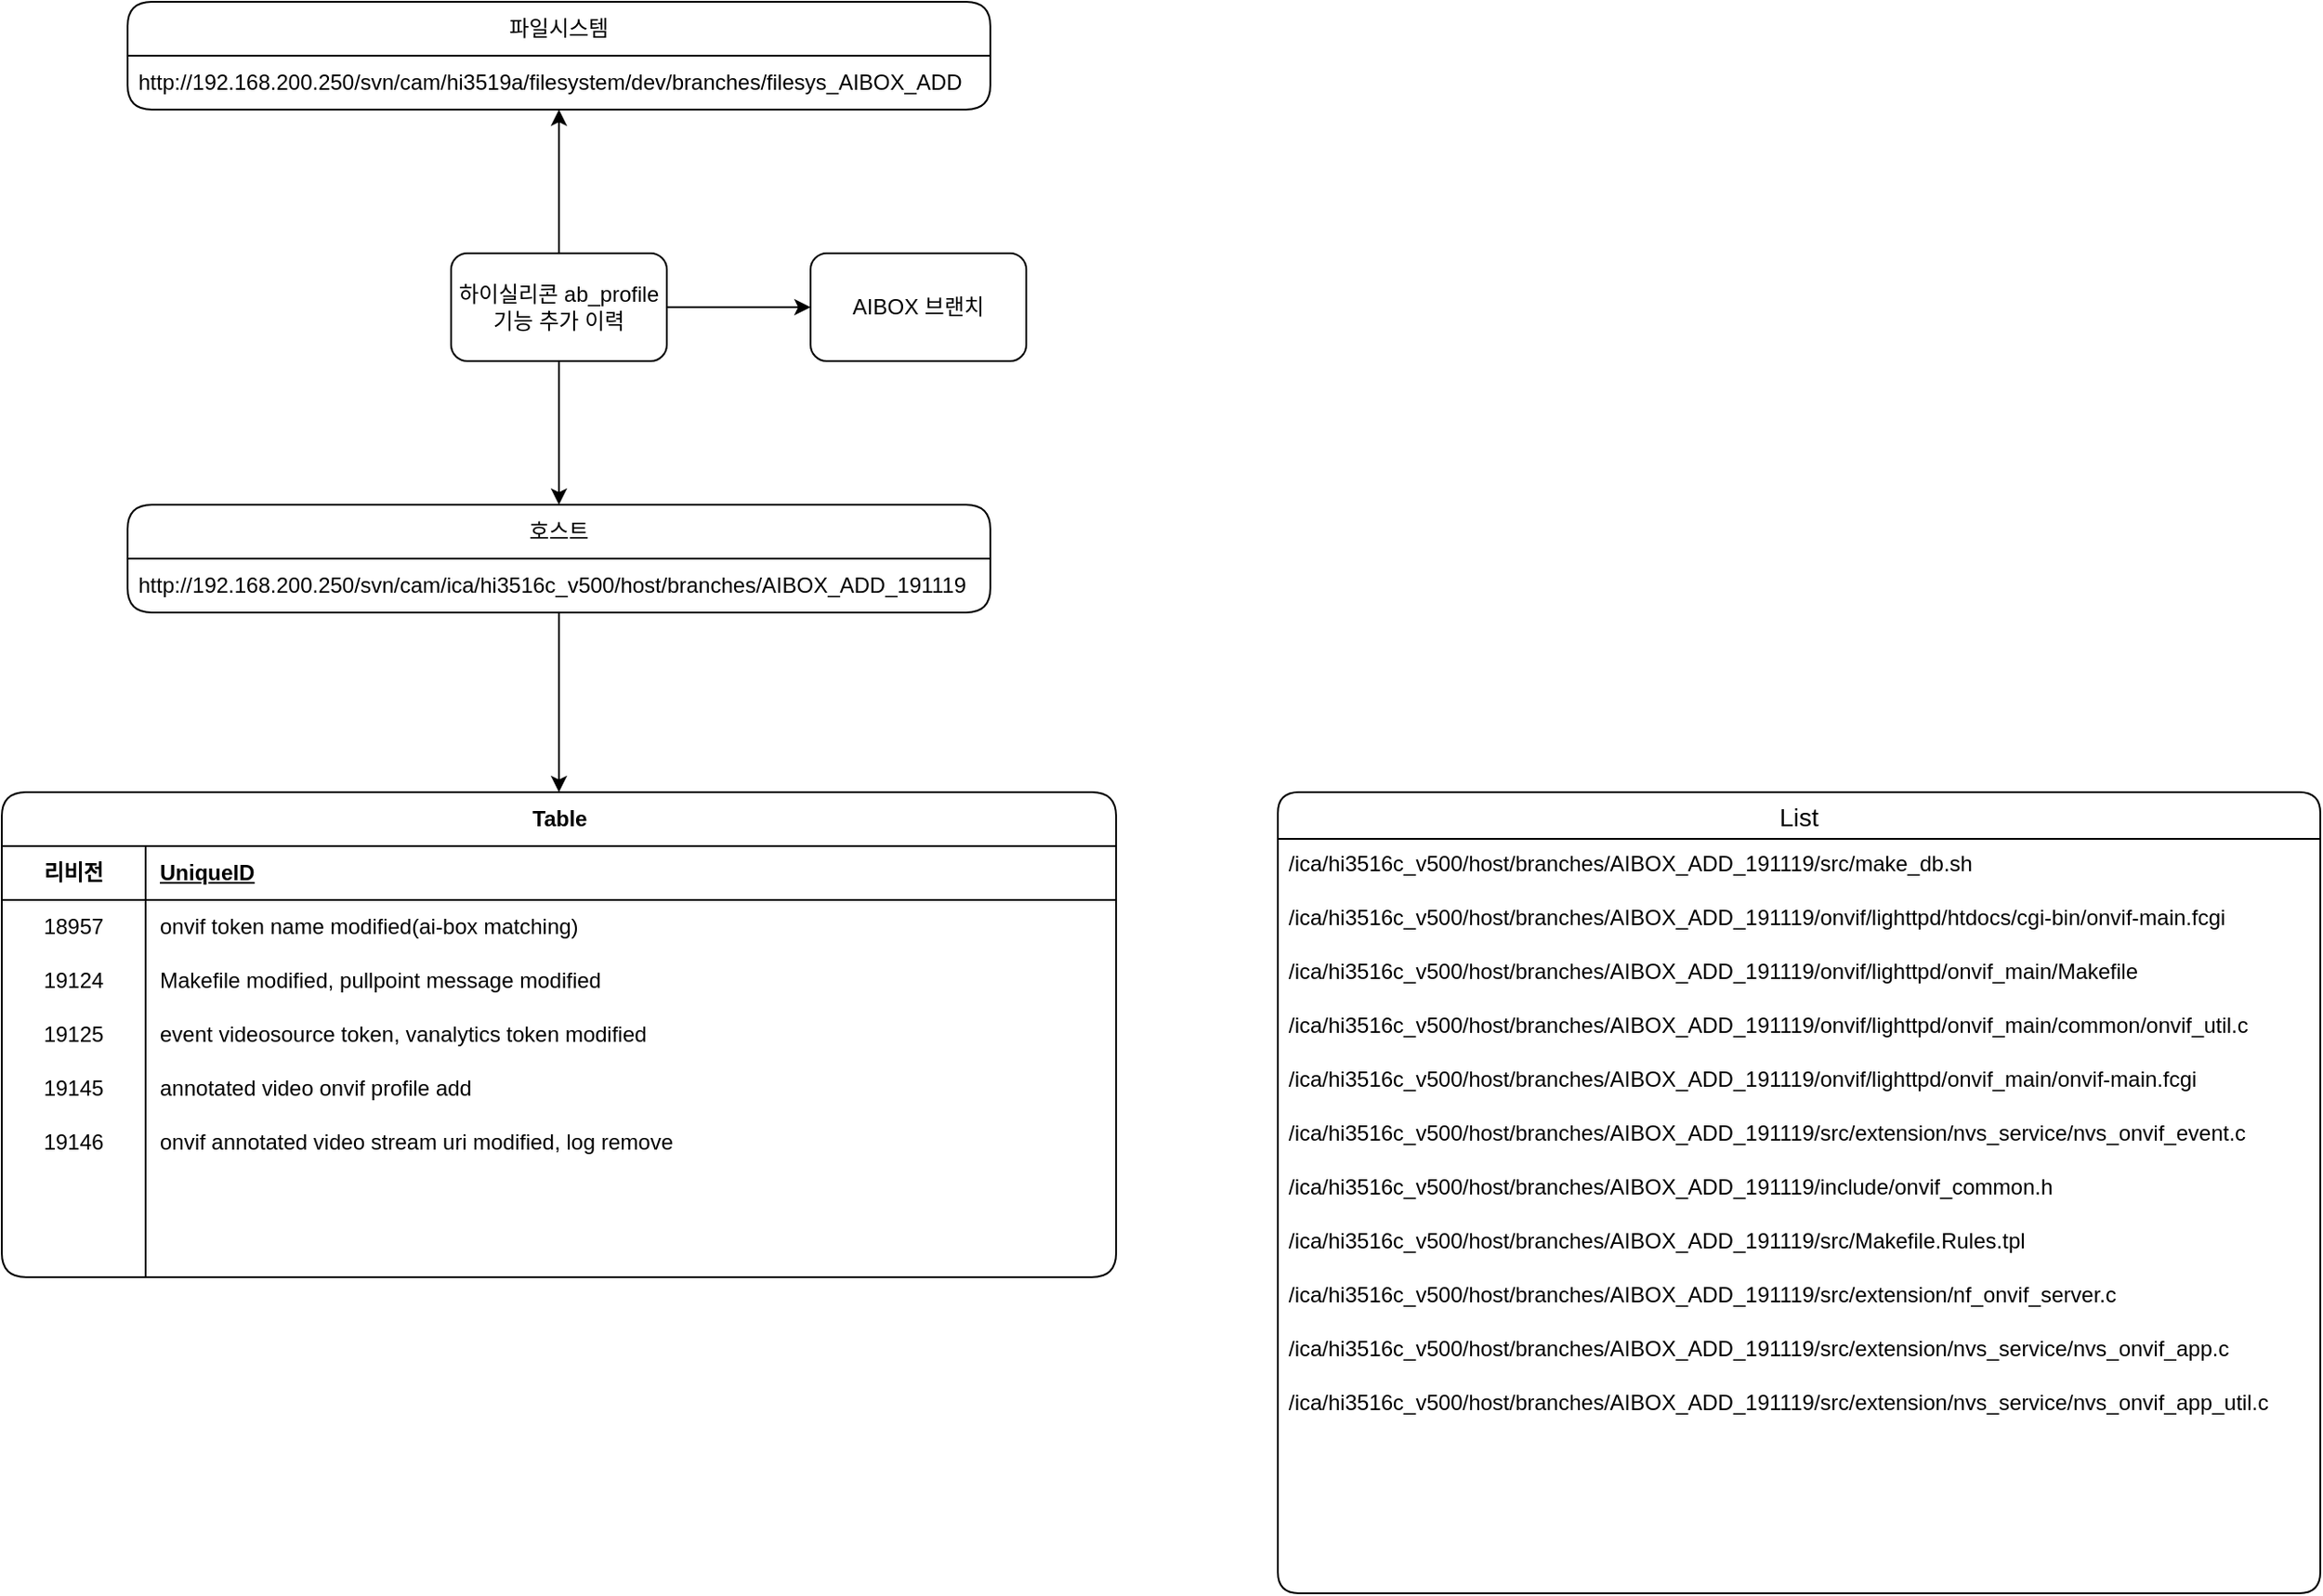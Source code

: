<mxfile version="24.7.7">
  <diagram name="페이지-1" id="zaT9mjab4TdyhVPTaE4Q">
    <mxGraphModel dx="1385" dy="721" grid="1" gridSize="10" guides="1" tooltips="1" connect="1" arrows="1" fold="1" page="1" pageScale="1" pageWidth="3840" pageHeight="2160" math="0" shadow="0">
      <root>
        <mxCell id="0" />
        <mxCell id="1" parent="0" />
        <mxCell id="htz90I4wuEhoN8L2-XS3-3" value="" style="edgeStyle=orthogonalEdgeStyle;rounded=0;orthogonalLoop=1;jettySize=auto;html=1;" edge="1" parent="1" source="htz90I4wuEhoN8L2-XS3-1" target="htz90I4wuEhoN8L2-XS3-2">
          <mxGeometry relative="1" as="geometry" />
        </mxCell>
        <mxCell id="htz90I4wuEhoN8L2-XS3-5" value="" style="edgeStyle=orthogonalEdgeStyle;rounded=0;orthogonalLoop=1;jettySize=auto;html=1;" edge="1" parent="1" source="htz90I4wuEhoN8L2-XS3-1">
          <mxGeometry relative="1" as="geometry">
            <mxPoint x="700" y="280" as="targetPoint" />
          </mxGeometry>
        </mxCell>
        <mxCell id="htz90I4wuEhoN8L2-XS3-7" value="" style="edgeStyle=orthogonalEdgeStyle;rounded=0;orthogonalLoop=1;jettySize=auto;html=1;" edge="1" parent="1" source="htz90I4wuEhoN8L2-XS3-1">
          <mxGeometry relative="1" as="geometry">
            <mxPoint x="700" y="500" as="targetPoint" />
          </mxGeometry>
        </mxCell>
        <mxCell id="htz90I4wuEhoN8L2-XS3-1" value="하이실리콘 ab_profile 기능 추가 이력" style="rounded=1;whiteSpace=wrap;html=1;" vertex="1" parent="1">
          <mxGeometry x="640" y="360" width="120" height="60" as="geometry" />
        </mxCell>
        <mxCell id="htz90I4wuEhoN8L2-XS3-2" value="AIBOX 브랜치" style="whiteSpace=wrap;html=1;rounded=1;" vertex="1" parent="1">
          <mxGeometry x="840" y="360" width="120" height="60" as="geometry" />
        </mxCell>
        <mxCell id="htz90I4wuEhoN8L2-XS3-8" value="파일시스템" style="swimlane;fontStyle=0;childLayout=stackLayout;horizontal=1;startSize=30;horizontalStack=0;resizeParent=1;resizeParentMax=0;resizeLast=0;collapsible=1;marginBottom=0;whiteSpace=wrap;html=1;rounded=1;strokeColor=default;align=center;verticalAlign=middle;fontFamily=Helvetica;fontSize=12;fontColor=default;fillColor=default;" vertex="1" parent="1">
          <mxGeometry x="460" y="220" width="480" height="60" as="geometry">
            <mxRectangle x="630" y="160" width="100" height="30" as="alternateBounds" />
          </mxGeometry>
        </mxCell>
        <mxCell id="htz90I4wuEhoN8L2-XS3-9" value="http://192.168.200.250/svn/cam/hi3519a/filesystem/dev/branches/filesys_AIBOX_ADD" style="text;strokeColor=none;fillColor=none;align=left;verticalAlign=middle;spacingLeft=4;spacingRight=4;overflow=hidden;points=[[0,0.5],[1,0.5]];portConstraint=eastwest;rotatable=0;whiteSpace=wrap;html=1;fontFamily=Helvetica;fontSize=12;fontColor=default;" vertex="1" parent="htz90I4wuEhoN8L2-XS3-8">
          <mxGeometry y="30" width="480" height="30" as="geometry" />
        </mxCell>
        <mxCell id="htz90I4wuEhoN8L2-XS3-21" style="edgeStyle=orthogonalEdgeStyle;rounded=0;orthogonalLoop=1;jettySize=auto;html=1;entryX=0.5;entryY=0;entryDx=0;entryDy=0;fontFamily=Helvetica;fontSize=12;fontColor=default;" edge="1" parent="1" source="htz90I4wuEhoN8L2-XS3-13" target="htz90I4wuEhoN8L2-XS3-22">
          <mxGeometry relative="1" as="geometry">
            <mxPoint x="700" y="610" as="targetPoint" />
          </mxGeometry>
        </mxCell>
        <mxCell id="htz90I4wuEhoN8L2-XS3-13" value="호스트" style="swimlane;fontStyle=0;childLayout=stackLayout;horizontal=1;startSize=30;horizontalStack=0;resizeParent=1;resizeParentMax=0;resizeLast=0;collapsible=1;marginBottom=0;whiteSpace=wrap;html=1;rounded=1;strokeColor=default;align=center;verticalAlign=middle;fontFamily=Helvetica;fontSize=12;fontColor=default;fillColor=default;" vertex="1" parent="1">
          <mxGeometry x="460" y="500" width="480" height="60" as="geometry" />
        </mxCell>
        <mxCell id="htz90I4wuEhoN8L2-XS3-14" value="http://192.168.200.250/svn/cam/ica/hi3516c_v500/host/branches/AIBOX_ADD_191119" style="text;strokeColor=none;fillColor=none;align=left;verticalAlign=middle;spacingLeft=4;spacingRight=4;overflow=hidden;points=[[0,0.5],[1,0.5]];portConstraint=eastwest;rotatable=0;whiteSpace=wrap;html=1;fontFamily=Helvetica;fontSize=12;fontColor=default;" vertex="1" parent="htz90I4wuEhoN8L2-XS3-13">
          <mxGeometry y="30" width="480" height="30" as="geometry" />
        </mxCell>
        <mxCell id="htz90I4wuEhoN8L2-XS3-22" value="Table" style="shape=table;startSize=30;container=1;collapsible=1;childLayout=tableLayout;fixedRows=1;rowLines=0;fontStyle=1;align=center;resizeLast=1;html=1;rounded=1;strokeColor=default;verticalAlign=middle;fontFamily=Helvetica;fontSize=12;fontColor=default;fillColor=default;" vertex="1" parent="1">
          <mxGeometry x="390" y="660" width="620" height="270" as="geometry">
            <mxRectangle width="70" height="30" as="alternateBounds" />
          </mxGeometry>
        </mxCell>
        <mxCell id="htz90I4wuEhoN8L2-XS3-23" value="" style="shape=tableRow;horizontal=0;startSize=0;swimlaneHead=0;swimlaneBody=0;fillColor=none;collapsible=0;dropTarget=0;points=[[0,0.5],[1,0.5]];portConstraint=eastwest;top=0;left=0;right=0;bottom=1;rounded=1;strokeColor=default;align=center;verticalAlign=middle;fontFamily=Helvetica;fontSize=12;fontColor=default;" vertex="1" parent="htz90I4wuEhoN8L2-XS3-22">
          <mxGeometry y="30" width="620" height="30" as="geometry" />
        </mxCell>
        <mxCell id="htz90I4wuEhoN8L2-XS3-24" value="리비전" style="shape=partialRectangle;connectable=0;fillColor=none;top=0;left=0;bottom=0;right=0;fontStyle=1;overflow=hidden;whiteSpace=wrap;html=1;rounded=1;strokeColor=default;align=center;verticalAlign=middle;fontFamily=Helvetica;fontSize=12;fontColor=default;" vertex="1" parent="htz90I4wuEhoN8L2-XS3-23">
          <mxGeometry width="80" height="30" as="geometry">
            <mxRectangle width="80" height="30" as="alternateBounds" />
          </mxGeometry>
        </mxCell>
        <mxCell id="htz90I4wuEhoN8L2-XS3-25" value="UniqueID" style="shape=partialRectangle;connectable=0;fillColor=none;top=0;left=0;bottom=0;right=0;align=left;spacingLeft=6;fontStyle=5;overflow=hidden;whiteSpace=wrap;html=1;rounded=1;strokeColor=default;verticalAlign=middle;fontFamily=Helvetica;fontSize=12;fontColor=default;" vertex="1" parent="htz90I4wuEhoN8L2-XS3-23">
          <mxGeometry x="80" width="540" height="30" as="geometry">
            <mxRectangle width="540" height="30" as="alternateBounds" />
          </mxGeometry>
        </mxCell>
        <mxCell id="htz90I4wuEhoN8L2-XS3-26" value="" style="shape=tableRow;horizontal=0;startSize=0;swimlaneHead=0;swimlaneBody=0;fillColor=none;collapsible=0;dropTarget=0;points=[[0,0.5],[1,0.5]];portConstraint=eastwest;top=0;left=0;right=0;bottom=0;rounded=1;strokeColor=default;align=center;verticalAlign=middle;fontFamily=Helvetica;fontSize=12;fontColor=default;" vertex="1" parent="htz90I4wuEhoN8L2-XS3-22">
          <mxGeometry y="60" width="620" height="30" as="geometry" />
        </mxCell>
        <mxCell id="htz90I4wuEhoN8L2-XS3-27" value="18957" style="shape=partialRectangle;connectable=0;fillColor=none;top=0;left=0;bottom=0;right=0;editable=1;overflow=hidden;whiteSpace=wrap;html=1;rounded=1;strokeColor=default;align=center;verticalAlign=middle;fontFamily=Helvetica;fontSize=12;fontColor=default;" vertex="1" parent="htz90I4wuEhoN8L2-XS3-26">
          <mxGeometry width="80" height="30" as="geometry">
            <mxRectangle width="80" height="30" as="alternateBounds" />
          </mxGeometry>
        </mxCell>
        <mxCell id="htz90I4wuEhoN8L2-XS3-28" value="onvif token name modified(ai-box matching)" style="shape=partialRectangle;connectable=0;fillColor=none;top=0;left=0;bottom=0;right=0;align=left;spacingLeft=6;overflow=hidden;whiteSpace=wrap;html=1;rounded=1;strokeColor=default;verticalAlign=middle;fontFamily=Helvetica;fontSize=12;fontColor=default;" vertex="1" parent="htz90I4wuEhoN8L2-XS3-26">
          <mxGeometry x="80" width="540" height="30" as="geometry">
            <mxRectangle width="540" height="30" as="alternateBounds" />
          </mxGeometry>
        </mxCell>
        <mxCell id="htz90I4wuEhoN8L2-XS3-29" value="" style="shape=tableRow;horizontal=0;startSize=0;swimlaneHead=0;swimlaneBody=0;fillColor=none;collapsible=0;dropTarget=0;points=[[0,0.5],[1,0.5]];portConstraint=eastwest;top=0;left=0;right=0;bottom=0;rounded=1;strokeColor=default;align=center;verticalAlign=middle;fontFamily=Helvetica;fontSize=12;fontColor=default;" vertex="1" parent="htz90I4wuEhoN8L2-XS3-22">
          <mxGeometry y="90" width="620" height="30" as="geometry" />
        </mxCell>
        <mxCell id="htz90I4wuEhoN8L2-XS3-30" value="19124" style="shape=partialRectangle;connectable=0;fillColor=none;top=0;left=0;bottom=0;right=0;editable=1;overflow=hidden;whiteSpace=wrap;html=1;rounded=1;strokeColor=default;align=center;verticalAlign=middle;fontFamily=Helvetica;fontSize=12;fontColor=default;" vertex="1" parent="htz90I4wuEhoN8L2-XS3-29">
          <mxGeometry width="80" height="30" as="geometry">
            <mxRectangle width="80" height="30" as="alternateBounds" />
          </mxGeometry>
        </mxCell>
        <mxCell id="htz90I4wuEhoN8L2-XS3-31" value="Makefile modified, pullpoint message modified" style="shape=partialRectangle;connectable=0;fillColor=none;top=0;left=0;bottom=0;right=0;align=left;spacingLeft=6;overflow=hidden;whiteSpace=wrap;html=1;rounded=1;strokeColor=default;verticalAlign=middle;fontFamily=Helvetica;fontSize=12;fontColor=default;" vertex="1" parent="htz90I4wuEhoN8L2-XS3-29">
          <mxGeometry x="80" width="540" height="30" as="geometry">
            <mxRectangle width="540" height="30" as="alternateBounds" />
          </mxGeometry>
        </mxCell>
        <mxCell id="htz90I4wuEhoN8L2-XS3-32" value="" style="shape=tableRow;horizontal=0;startSize=0;swimlaneHead=0;swimlaneBody=0;fillColor=none;collapsible=0;dropTarget=0;points=[[0,0.5],[1,0.5]];portConstraint=eastwest;top=0;left=0;right=0;bottom=0;rounded=1;strokeColor=default;align=center;verticalAlign=middle;fontFamily=Helvetica;fontSize=12;fontColor=default;" vertex="1" parent="htz90I4wuEhoN8L2-XS3-22">
          <mxGeometry y="120" width="620" height="30" as="geometry" />
        </mxCell>
        <mxCell id="htz90I4wuEhoN8L2-XS3-33" value="19125" style="shape=partialRectangle;connectable=0;fillColor=none;top=0;left=0;bottom=0;right=0;editable=1;overflow=hidden;whiteSpace=wrap;html=1;rounded=1;strokeColor=default;align=center;verticalAlign=middle;fontFamily=Helvetica;fontSize=12;fontColor=default;" vertex="1" parent="htz90I4wuEhoN8L2-XS3-32">
          <mxGeometry width="80" height="30" as="geometry">
            <mxRectangle width="80" height="30" as="alternateBounds" />
          </mxGeometry>
        </mxCell>
        <mxCell id="htz90I4wuEhoN8L2-XS3-34" value="event videosource token, vanalytics token modified" style="shape=partialRectangle;connectable=0;fillColor=none;top=0;left=0;bottom=0;right=0;align=left;spacingLeft=6;overflow=hidden;whiteSpace=wrap;html=1;rounded=1;strokeColor=default;verticalAlign=middle;fontFamily=Helvetica;fontSize=12;fontColor=default;" vertex="1" parent="htz90I4wuEhoN8L2-XS3-32">
          <mxGeometry x="80" width="540" height="30" as="geometry">
            <mxRectangle width="540" height="30" as="alternateBounds" />
          </mxGeometry>
        </mxCell>
        <mxCell id="htz90I4wuEhoN8L2-XS3-38" style="shape=tableRow;horizontal=0;startSize=0;swimlaneHead=0;swimlaneBody=0;fillColor=none;collapsible=0;dropTarget=0;points=[[0,0.5],[1,0.5]];portConstraint=eastwest;top=0;left=0;right=0;bottom=0;rounded=1;strokeColor=default;align=center;verticalAlign=middle;fontFamily=Helvetica;fontSize=12;fontColor=default;" vertex="1" parent="htz90I4wuEhoN8L2-XS3-22">
          <mxGeometry y="150" width="620" height="30" as="geometry" />
        </mxCell>
        <mxCell id="htz90I4wuEhoN8L2-XS3-39" value="19145" style="shape=partialRectangle;connectable=0;fillColor=none;top=0;left=0;bottom=0;right=0;editable=1;overflow=hidden;whiteSpace=wrap;html=1;rounded=1;strokeColor=default;align=center;verticalAlign=middle;fontFamily=Helvetica;fontSize=12;fontColor=default;" vertex="1" parent="htz90I4wuEhoN8L2-XS3-38">
          <mxGeometry width="80" height="30" as="geometry">
            <mxRectangle width="80" height="30" as="alternateBounds" />
          </mxGeometry>
        </mxCell>
        <mxCell id="htz90I4wuEhoN8L2-XS3-40" value="annotated video onvif profile add" style="shape=partialRectangle;connectable=0;fillColor=none;top=0;left=0;bottom=0;right=0;align=left;spacingLeft=6;overflow=hidden;whiteSpace=wrap;html=1;rounded=1;strokeColor=default;verticalAlign=middle;fontFamily=Helvetica;fontSize=12;fontColor=default;" vertex="1" parent="htz90I4wuEhoN8L2-XS3-38">
          <mxGeometry x="80" width="540" height="30" as="geometry">
            <mxRectangle width="540" height="30" as="alternateBounds" />
          </mxGeometry>
        </mxCell>
        <mxCell id="htz90I4wuEhoN8L2-XS3-68" style="shape=tableRow;horizontal=0;startSize=0;swimlaneHead=0;swimlaneBody=0;fillColor=none;collapsible=0;dropTarget=0;points=[[0,0.5],[1,0.5]];portConstraint=eastwest;top=0;left=0;right=0;bottom=0;rounded=1;strokeColor=default;align=center;verticalAlign=middle;fontFamily=Helvetica;fontSize=12;fontColor=default;" vertex="1" parent="htz90I4wuEhoN8L2-XS3-22">
          <mxGeometry y="180" width="620" height="30" as="geometry" />
        </mxCell>
        <mxCell id="htz90I4wuEhoN8L2-XS3-69" value="19146" style="shape=partialRectangle;connectable=0;fillColor=none;top=0;left=0;bottom=0;right=0;editable=1;overflow=hidden;whiteSpace=wrap;html=1;rounded=1;strokeColor=default;align=center;verticalAlign=middle;fontFamily=Helvetica;fontSize=12;fontColor=default;" vertex="1" parent="htz90I4wuEhoN8L2-XS3-68">
          <mxGeometry width="80" height="30" as="geometry">
            <mxRectangle width="80" height="30" as="alternateBounds" />
          </mxGeometry>
        </mxCell>
        <mxCell id="htz90I4wuEhoN8L2-XS3-70" value="onvif annotated video stream uri modified, log remove" style="shape=partialRectangle;connectable=0;fillColor=none;top=0;left=0;bottom=0;right=0;align=left;spacingLeft=6;overflow=hidden;whiteSpace=wrap;html=1;rounded=1;strokeColor=default;verticalAlign=middle;fontFamily=Helvetica;fontSize=12;fontColor=default;" vertex="1" parent="htz90I4wuEhoN8L2-XS3-68">
          <mxGeometry x="80" width="540" height="30" as="geometry">
            <mxRectangle width="540" height="30" as="alternateBounds" />
          </mxGeometry>
        </mxCell>
        <mxCell id="htz90I4wuEhoN8L2-XS3-65" style="shape=tableRow;horizontal=0;startSize=0;swimlaneHead=0;swimlaneBody=0;fillColor=none;collapsible=0;dropTarget=0;points=[[0,0.5],[1,0.5]];portConstraint=eastwest;top=0;left=0;right=0;bottom=0;rounded=1;strokeColor=default;align=center;verticalAlign=middle;fontFamily=Helvetica;fontSize=12;fontColor=default;" vertex="1" parent="htz90I4wuEhoN8L2-XS3-22">
          <mxGeometry y="210" width="620" height="30" as="geometry" />
        </mxCell>
        <mxCell id="htz90I4wuEhoN8L2-XS3-66" style="shape=partialRectangle;connectable=0;fillColor=none;top=0;left=0;bottom=0;right=0;editable=1;overflow=hidden;whiteSpace=wrap;html=1;rounded=1;strokeColor=default;align=center;verticalAlign=middle;fontFamily=Helvetica;fontSize=12;fontColor=default;" vertex="1" parent="htz90I4wuEhoN8L2-XS3-65">
          <mxGeometry width="80" height="30" as="geometry">
            <mxRectangle width="80" height="30" as="alternateBounds" />
          </mxGeometry>
        </mxCell>
        <mxCell id="htz90I4wuEhoN8L2-XS3-67" style="shape=partialRectangle;connectable=0;fillColor=none;top=0;left=0;bottom=0;right=0;align=left;spacingLeft=6;overflow=hidden;whiteSpace=wrap;html=1;rounded=1;strokeColor=default;verticalAlign=middle;fontFamily=Helvetica;fontSize=12;fontColor=default;" vertex="1" parent="htz90I4wuEhoN8L2-XS3-65">
          <mxGeometry x="80" width="540" height="30" as="geometry">
            <mxRectangle width="540" height="30" as="alternateBounds" />
          </mxGeometry>
        </mxCell>
        <mxCell id="htz90I4wuEhoN8L2-XS3-62" style="shape=tableRow;horizontal=0;startSize=0;swimlaneHead=0;swimlaneBody=0;fillColor=none;collapsible=0;dropTarget=0;points=[[0,0.5],[1,0.5]];portConstraint=eastwest;top=0;left=0;right=0;bottom=0;rounded=1;strokeColor=default;align=center;verticalAlign=middle;fontFamily=Helvetica;fontSize=12;fontColor=default;" vertex="1" parent="htz90I4wuEhoN8L2-XS3-22">
          <mxGeometry y="240" width="620" height="30" as="geometry" />
        </mxCell>
        <mxCell id="htz90I4wuEhoN8L2-XS3-63" style="shape=partialRectangle;connectable=0;fillColor=none;top=0;left=0;bottom=0;right=0;editable=1;overflow=hidden;whiteSpace=wrap;html=1;rounded=1;strokeColor=default;align=center;verticalAlign=middle;fontFamily=Helvetica;fontSize=12;fontColor=default;" vertex="1" parent="htz90I4wuEhoN8L2-XS3-62">
          <mxGeometry width="80" height="30" as="geometry">
            <mxRectangle width="80" height="30" as="alternateBounds" />
          </mxGeometry>
        </mxCell>
        <mxCell id="htz90I4wuEhoN8L2-XS3-64" style="shape=partialRectangle;connectable=0;fillColor=none;top=0;left=0;bottom=0;right=0;align=left;spacingLeft=6;overflow=hidden;whiteSpace=wrap;html=1;rounded=1;strokeColor=default;verticalAlign=middle;fontFamily=Helvetica;fontSize=12;fontColor=default;" vertex="1" parent="htz90I4wuEhoN8L2-XS3-62">
          <mxGeometry x="80" width="540" height="30" as="geometry">
            <mxRectangle width="540" height="30" as="alternateBounds" />
          </mxGeometry>
        </mxCell>
        <mxCell id="htz90I4wuEhoN8L2-XS3-46" value="List" style="swimlane;fontStyle=0;childLayout=stackLayout;horizontal=1;startSize=26;horizontalStack=0;resizeParent=1;resizeParentMax=0;resizeLast=0;collapsible=1;marginBottom=0;align=center;fontSize=14;rounded=1;strokeColor=default;verticalAlign=middle;fontFamily=Helvetica;fontColor=default;fillColor=default;" vertex="1" parent="1">
          <mxGeometry x="1100" y="660" width="580" height="446" as="geometry" />
        </mxCell>
        <mxCell id="htz90I4wuEhoN8L2-XS3-47" value="/ica/hi3516c_v500/host/branches/AIBOX_ADD_191119/src/make_db.sh" style="text;strokeColor=none;fillColor=none;spacingLeft=4;spacingRight=4;overflow=hidden;rotatable=0;points=[[0,0.5],[1,0.5]];portConstraint=eastwest;fontSize=12;whiteSpace=wrap;html=1;fontFamily=Helvetica;fontColor=default;" vertex="1" parent="htz90I4wuEhoN8L2-XS3-46">
          <mxGeometry y="26" width="580" height="30" as="geometry" />
        </mxCell>
        <mxCell id="htz90I4wuEhoN8L2-XS3-48" value="/ica/hi3516c_v500/host/branches/AIBOX_ADD_191119/onvif/lighttpd/htdocs/cgi-bin/onvif-main.fcgi" style="text;strokeColor=none;fillColor=none;spacingLeft=4;spacingRight=4;overflow=hidden;rotatable=0;points=[[0,0.5],[1,0.5]];portConstraint=eastwest;fontSize=12;whiteSpace=wrap;html=1;fontFamily=Helvetica;fontColor=default;" vertex="1" parent="htz90I4wuEhoN8L2-XS3-46">
          <mxGeometry y="56" width="580" height="30" as="geometry" />
        </mxCell>
        <mxCell id="htz90I4wuEhoN8L2-XS3-49" value="/ica/hi3516c_v500/host/branches/AIBOX_ADD_191119/onvif/lighttpd/onvif_main/Makefile" style="text;strokeColor=none;fillColor=none;spacingLeft=4;spacingRight=4;overflow=hidden;rotatable=0;points=[[0,0.5],[1,0.5]];portConstraint=eastwest;fontSize=12;whiteSpace=wrap;html=1;fontFamily=Helvetica;fontColor=default;" vertex="1" parent="htz90I4wuEhoN8L2-XS3-46">
          <mxGeometry y="86" width="580" height="30" as="geometry" />
        </mxCell>
        <mxCell id="htz90I4wuEhoN8L2-XS3-55" value="/ica/hi3516c_v500/host/branches/AIBOX_ADD_191119/onvif/lighttpd/onvif_main/common/onvif_util.c" style="text;strokeColor=none;fillColor=none;spacingLeft=4;spacingRight=4;overflow=hidden;rotatable=0;points=[[0,0.5],[1,0.5]];portConstraint=eastwest;fontSize=12;whiteSpace=wrap;html=1;fontFamily=Helvetica;fontColor=default;" vertex="1" parent="htz90I4wuEhoN8L2-XS3-46">
          <mxGeometry y="116" width="580" height="30" as="geometry" />
        </mxCell>
        <UserObject label="/ica/hi3516c_v500/host/branches/AIBOX_ADD_191119/onvif/lighttpd/onvif_main/onvif-main.fcgi" link="/ica/hi3516c_v500/host/branches/AIBOX_ADD_191119/onvif/lighttpd/onvif_main/onvif-main.fcgi" id="htz90I4wuEhoN8L2-XS3-54">
          <mxCell style="text;strokeColor=none;fillColor=none;spacingLeft=4;spacingRight=4;overflow=hidden;rotatable=0;points=[[0,0.5],[1,0.5]];portConstraint=eastwest;fontSize=12;whiteSpace=wrap;html=1;fontFamily=Helvetica;fontColor=default;" vertex="1" parent="htz90I4wuEhoN8L2-XS3-46">
            <mxGeometry y="146" width="580" height="30" as="geometry" />
          </mxCell>
        </UserObject>
        <mxCell id="htz90I4wuEhoN8L2-XS3-53" value="/ica/hi3516c_v500/host/branches/AIBOX_ADD_191119/src/extension/nvs_service/nvs_onvif_event.c" style="text;strokeColor=none;fillColor=none;spacingLeft=4;spacingRight=4;overflow=hidden;rotatable=0;points=[[0,0.5],[1,0.5]];portConstraint=eastwest;fontSize=12;whiteSpace=wrap;html=1;fontFamily=Helvetica;fontColor=default;" vertex="1" parent="htz90I4wuEhoN8L2-XS3-46">
          <mxGeometry y="176" width="580" height="30" as="geometry" />
        </mxCell>
        <mxCell id="htz90I4wuEhoN8L2-XS3-52" value="/ica/hi3516c_v500/host/branches/AIBOX_ADD_191119/include/onvif_common.h" style="text;strokeColor=none;fillColor=none;spacingLeft=4;spacingRight=4;overflow=hidden;rotatable=0;points=[[0,0.5],[1,0.5]];portConstraint=eastwest;fontSize=12;whiteSpace=wrap;html=1;fontFamily=Helvetica;fontColor=default;" vertex="1" parent="htz90I4wuEhoN8L2-XS3-46">
          <mxGeometry y="206" width="580" height="30" as="geometry" />
        </mxCell>
        <UserObject label="/ica/hi3516c_v500/host/branches/AIBOX_ADD_191119/src/Makefile.Rules.tpl" link="/ica/hi3516c_v500/host/branches/AIBOX_ADD_191119/src/Makefile.Rules.tpl" id="htz90I4wuEhoN8L2-XS3-51">
          <mxCell style="text;strokeColor=none;fillColor=none;spacingLeft=4;spacingRight=4;overflow=hidden;rotatable=0;points=[[0,0.5],[1,0.5]];portConstraint=eastwest;fontSize=12;whiteSpace=wrap;html=1;fontFamily=Helvetica;fontColor=default;" vertex="1" parent="htz90I4wuEhoN8L2-XS3-46">
            <mxGeometry y="236" width="580" height="30" as="geometry" />
          </mxCell>
        </UserObject>
        <mxCell id="htz90I4wuEhoN8L2-XS3-61" value="/ica/hi3516c_v500/host/branches/AIBOX_ADD_191119/src/extension/nf_onvif_server.c" style="text;strokeColor=none;fillColor=none;spacingLeft=4;spacingRight=4;overflow=hidden;rotatable=0;points=[[0,0.5],[1,0.5]];portConstraint=eastwest;fontSize=12;whiteSpace=wrap;html=1;fontFamily=Helvetica;fontColor=default;" vertex="1" parent="htz90I4wuEhoN8L2-XS3-46">
          <mxGeometry y="266" width="580" height="30" as="geometry" />
        </mxCell>
        <mxCell id="htz90I4wuEhoN8L2-XS3-60" value="/ica/hi3516c_v500/host/branches/AIBOX_ADD_191119/src/extension/nvs_service/nvs_onvif_app.c" style="text;strokeColor=none;fillColor=none;spacingLeft=4;spacingRight=4;overflow=hidden;rotatable=0;points=[[0,0.5],[1,0.5]];portConstraint=eastwest;fontSize=12;whiteSpace=wrap;html=1;fontFamily=Helvetica;fontColor=default;" vertex="1" parent="htz90I4wuEhoN8L2-XS3-46">
          <mxGeometry y="296" width="580" height="30" as="geometry" />
        </mxCell>
        <mxCell id="htz90I4wuEhoN8L2-XS3-59" value="/ica/hi3516c_v500/host/branches/AIBOX_ADD_191119/src/extension/nvs_service/nvs_onvif_app_util.c" style="text;strokeColor=none;fillColor=none;spacingLeft=4;spacingRight=4;overflow=hidden;rotatable=0;points=[[0,0.5],[1,0.5]];portConstraint=eastwest;fontSize=12;whiteSpace=wrap;html=1;fontFamily=Helvetica;fontColor=default;" vertex="1" parent="htz90I4wuEhoN8L2-XS3-46">
          <mxGeometry y="326" width="580" height="30" as="geometry" />
        </mxCell>
        <mxCell id="htz90I4wuEhoN8L2-XS3-58" style="text;strokeColor=none;fillColor=none;spacingLeft=4;spacingRight=4;overflow=hidden;rotatable=0;points=[[0,0.5],[1,0.5]];portConstraint=eastwest;fontSize=12;whiteSpace=wrap;html=1;fontFamily=Helvetica;fontColor=default;" vertex="1" parent="htz90I4wuEhoN8L2-XS3-46">
          <mxGeometry y="356" width="580" height="30" as="geometry" />
        </mxCell>
        <mxCell id="htz90I4wuEhoN8L2-XS3-57" style="text;strokeColor=none;fillColor=none;spacingLeft=4;spacingRight=4;overflow=hidden;rotatable=0;points=[[0,0.5],[1,0.5]];portConstraint=eastwest;fontSize=12;whiteSpace=wrap;html=1;fontFamily=Helvetica;fontColor=default;" vertex="1" parent="htz90I4wuEhoN8L2-XS3-46">
          <mxGeometry y="386" width="580" height="30" as="geometry" />
        </mxCell>
        <mxCell id="htz90I4wuEhoN8L2-XS3-56" style="text;strokeColor=none;fillColor=none;spacingLeft=4;spacingRight=4;overflow=hidden;rotatable=0;points=[[0,0.5],[1,0.5]];portConstraint=eastwest;fontSize=12;whiteSpace=wrap;html=1;fontFamily=Helvetica;fontColor=default;" vertex="1" parent="htz90I4wuEhoN8L2-XS3-46">
          <mxGeometry y="416" width="580" height="30" as="geometry" />
        </mxCell>
      </root>
    </mxGraphModel>
  </diagram>
</mxfile>
